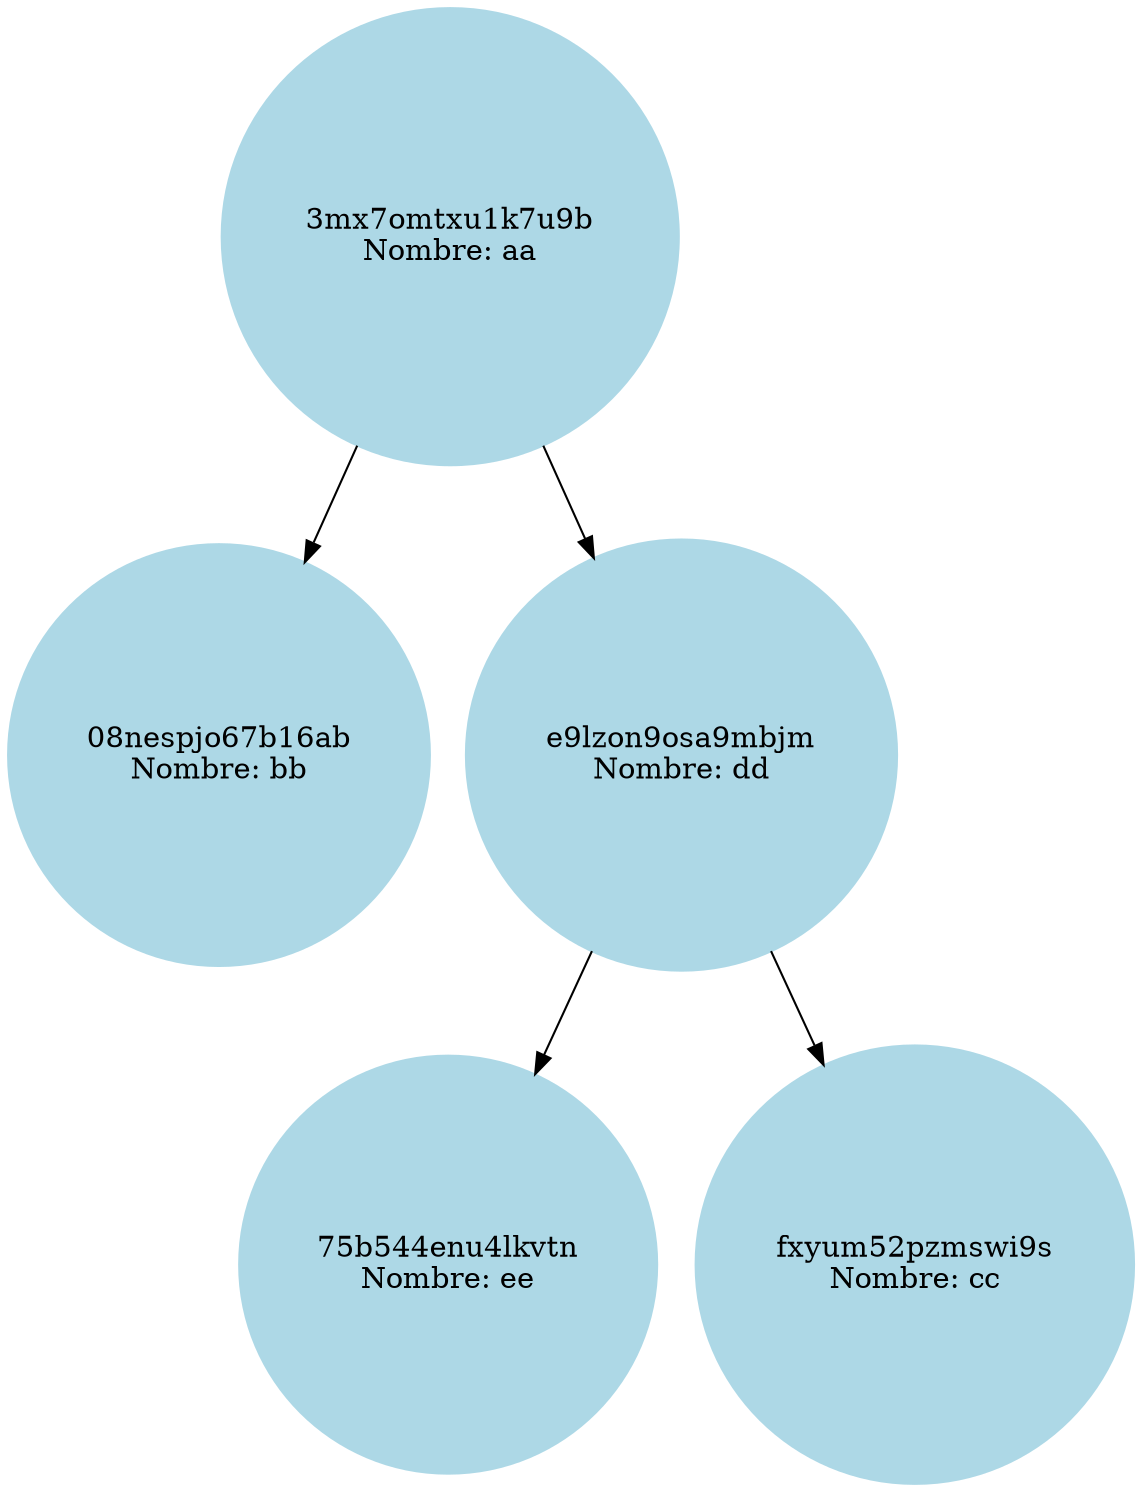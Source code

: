 digraph userAvlTree {
node [shape=circle, style=filled, color=lightblue];
    "3mx7omtxu1k7u9b" [label="3mx7omtxu1k7u9b\nNombre: aa"];
    "3mx7omtxu1k7u9b" -> "08nespjo67b16ab";
    "08nespjo67b16ab" [label="08nespjo67b16ab\nNombre: bb"];
    "3mx7omtxu1k7u9b" -> "e9lzon9osa9mbjm";
    "e9lzon9osa9mbjm" [label="e9lzon9osa9mbjm\nNombre: dd"];
    "e9lzon9osa9mbjm" -> "75b544enu4lkvtn";
    "75b544enu4lkvtn" [label="75b544enu4lkvtn\nNombre: ee"];
    "e9lzon9osa9mbjm" -> "fxyum52pzmswi9s";
    "fxyum52pzmswi9s" [label="fxyum52pzmswi9s\nNombre: cc"];
}
